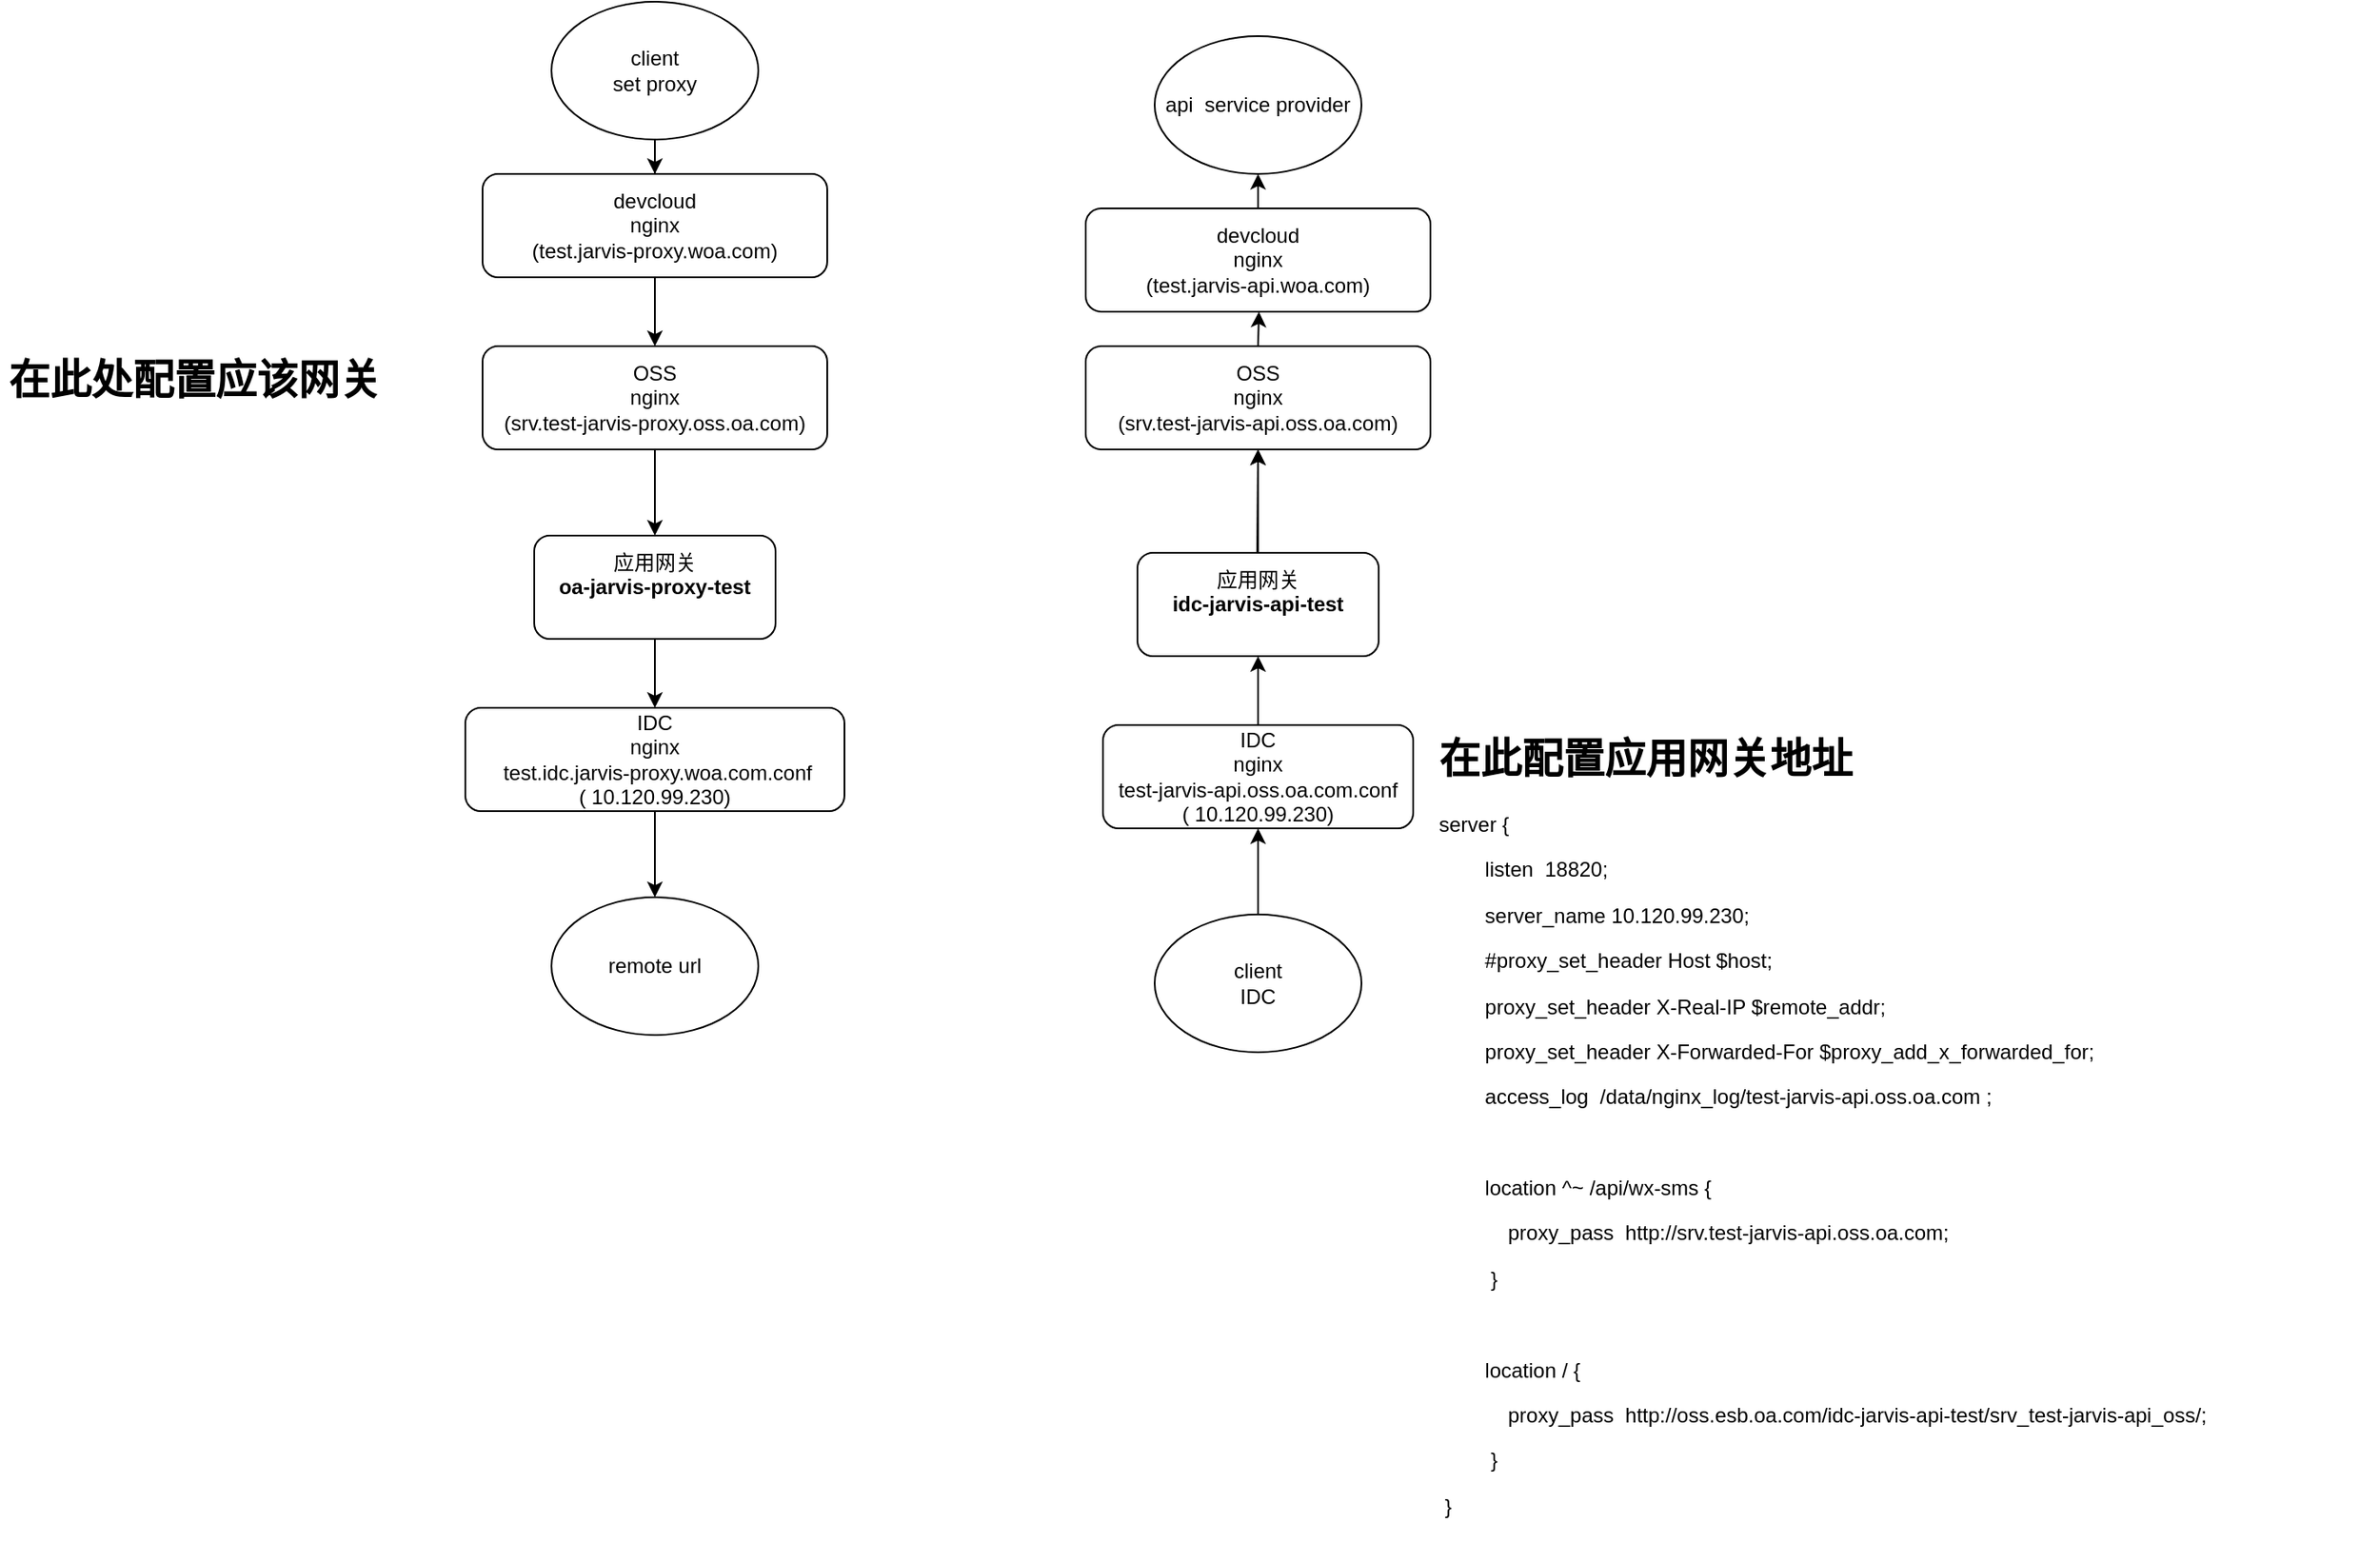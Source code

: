 <mxfile version="14.1.1" type="github">
  <diagram id="sFC7ib0hbQHlUzepaFrl" name="Page-1">
    <mxGraphModel dx="2249" dy="794" grid="1" gridSize="10" guides="1" tooltips="1" connect="1" arrows="1" fold="1" page="1" pageScale="1" pageWidth="827" pageHeight="1169" math="0" shadow="0">
      <root>
        <mxCell id="0" />
        <mxCell id="1" parent="0" />
        <mxCell id="syAo4eth4rngss6gyYjt-18" value="" style="edgeStyle=orthogonalEdgeStyle;rounded=0;orthogonalLoop=1;jettySize=auto;html=1;" edge="1" parent="1" source="syAo4eth4rngss6gyYjt-19">
          <mxGeometry relative="1" as="geometry">
            <mxPoint x="660" y="230" as="sourcePoint" />
            <mxPoint x="660" y="130" as="targetPoint" />
          </mxGeometry>
        </mxCell>
        <mxCell id="syAo4eth4rngss6gyYjt-2" value="OSS&lt;br&gt;nginx&lt;br&gt;(srv.test-jarvis-api.oss.oa.com)" style="rounded=1;whiteSpace=wrap;html=1;" vertex="1" parent="1">
          <mxGeometry x="560" y="230" width="200" height="60" as="geometry" />
        </mxCell>
        <mxCell id="syAo4eth4rngss6gyYjt-16" value="" style="edgeStyle=orthogonalEdgeStyle;rounded=0;orthogonalLoop=1;jettySize=auto;html=1;" edge="1" parent="1" source="syAo4eth4rngss6gyYjt-3" target="syAo4eth4rngss6gyYjt-2">
          <mxGeometry relative="1" as="geometry" />
        </mxCell>
        <mxCell id="syAo4eth4rngss6gyYjt-3" value="应用网关&lt;br&gt;&lt;b&gt;idc-jarvis-api-test&lt;br&gt;&lt;br&gt;&lt;/b&gt;" style="rounded=1;whiteSpace=wrap;html=1;" vertex="1" parent="1">
          <mxGeometry x="590" y="350" width="140" height="60" as="geometry" />
        </mxCell>
        <mxCell id="syAo4eth4rngss6gyYjt-4" value="IDC&lt;br&gt;nginx&lt;br&gt;test-jarvis-api.oss.oa.com.conf&lt;br&gt;(&amp;nbsp;10.120.99.230)" style="rounded=1;whiteSpace=wrap;html=1;" vertex="1" parent="1">
          <mxGeometry x="570" y="450" width="180" height="60" as="geometry" />
        </mxCell>
        <mxCell id="syAo4eth4rngss6gyYjt-5" value="remote url" style="ellipse;whiteSpace=wrap;html=1;" vertex="1" parent="1">
          <mxGeometry x="250" y="550" width="120" height="80" as="geometry" />
        </mxCell>
        <mxCell id="syAo4eth4rngss6gyYjt-31" value="" style="edgeStyle=orthogonalEdgeStyle;rounded=0;orthogonalLoop=1;jettySize=auto;html=1;" edge="1" parent="1" source="syAo4eth4rngss6gyYjt-6" target="syAo4eth4rngss6gyYjt-23">
          <mxGeometry relative="1" as="geometry" />
        </mxCell>
        <mxCell id="syAo4eth4rngss6gyYjt-6" value="client &lt;br&gt;set proxy" style="ellipse;whiteSpace=wrap;html=1;" vertex="1" parent="1">
          <mxGeometry x="250" y="30" width="120" height="80" as="geometry" />
        </mxCell>
        <mxCell id="syAo4eth4rngss6gyYjt-33" value="" style="edgeStyle=orthogonalEdgeStyle;rounded=0;orthogonalLoop=1;jettySize=auto;html=1;" edge="1" parent="1" source="syAo4eth4rngss6gyYjt-7" target="syAo4eth4rngss6gyYjt-21">
          <mxGeometry relative="1" as="geometry" />
        </mxCell>
        <mxCell id="syAo4eth4rngss6gyYjt-7" value="OSS&lt;br&gt;nginx&lt;br&gt;(srv.test-jarvis-proxy.oss.oa.com)" style="rounded=1;whiteSpace=wrap;html=1;" vertex="1" parent="1">
          <mxGeometry x="210" y="230" width="200" height="60" as="geometry" />
        </mxCell>
        <mxCell id="syAo4eth4rngss6gyYjt-9" value="client&lt;br&gt;IDC" style="ellipse;whiteSpace=wrap;html=1;" vertex="1" parent="1">
          <mxGeometry x="600" y="560" width="120" height="80" as="geometry" />
        </mxCell>
        <mxCell id="syAo4eth4rngss6gyYjt-10" value="api&amp;nbsp; service provider" style="ellipse;whiteSpace=wrap;html=1;" vertex="1" parent="1">
          <mxGeometry x="600" y="50" width="120" height="80" as="geometry" />
        </mxCell>
        <mxCell id="syAo4eth4rngss6gyYjt-11" value="" style="endArrow=classic;html=1;entryX=0.5;entryY=1;entryDx=0;entryDy=0;" edge="1" parent="1" source="syAo4eth4rngss6gyYjt-9" target="syAo4eth4rngss6gyYjt-4">
          <mxGeometry width="50" height="50" relative="1" as="geometry">
            <mxPoint x="640" y="310" as="sourcePoint" />
            <mxPoint x="690" y="260" as="targetPoint" />
          </mxGeometry>
        </mxCell>
        <mxCell id="syAo4eth4rngss6gyYjt-13" value="&lt;h1&gt;在此配置应用网关地址&lt;/h1&gt;&lt;p&gt;server {&amp;nbsp;&lt;/p&gt;&lt;p&gt;&amp;nbsp; &amp;nbsp; &amp;nbsp; &amp;nbsp; listen&amp;nbsp; 18820;&lt;/p&gt;&lt;p&gt;&amp;nbsp; &amp;nbsp; &amp;nbsp; &amp;nbsp; server_name 10.120.99.230;&lt;/p&gt;&lt;p&gt;&amp;nbsp; &amp;nbsp; &amp;nbsp; &amp;nbsp; #proxy_set_header Host $host;&lt;/p&gt;&lt;p&gt;&amp;nbsp; &amp;nbsp; &amp;nbsp; &amp;nbsp; proxy_set_header X-Real-IP $remote_addr;&lt;/p&gt;&lt;p&gt;&amp;nbsp; &amp;nbsp; &amp;nbsp; &amp;nbsp; proxy_set_header X-Forwarded-For $proxy_add_x_forwarded_for;&amp;nbsp; &amp;nbsp;&amp;nbsp;&lt;/p&gt;&lt;p&gt;&amp;nbsp; &amp;nbsp; &amp;nbsp; &amp;nbsp; access_log&amp;nbsp; /data/nginx_log/test-jarvis-api.oss.oa.com ;&amp;nbsp;&lt;/p&gt;&lt;p&gt;&lt;br&gt;&lt;/p&gt;&lt;p&gt;&amp;nbsp; &amp;nbsp; &amp;nbsp; &amp;nbsp; location ^~ /api/wx-sms {&amp;nbsp;&lt;/p&gt;&lt;p&gt;&amp;nbsp; &amp;nbsp; &amp;nbsp; &amp;nbsp; &amp;nbsp; &amp;nbsp; proxy_pass&amp;nbsp; http://srv.test-jarvis-api.oss.oa.com;&amp;nbsp;&lt;/p&gt;&lt;p&gt;&amp;nbsp; &amp;nbsp; &amp;nbsp; &amp;nbsp; &amp;nbsp;}&amp;nbsp;&lt;/p&gt;&lt;p&gt;&lt;br&gt;&lt;/p&gt;&lt;p&gt;&amp;nbsp; &amp;nbsp; &amp;nbsp; &amp;nbsp; location / {&amp;nbsp;&lt;/p&gt;&lt;p&gt;&amp;nbsp; &amp;nbsp; &amp;nbsp; &amp;nbsp; &amp;nbsp; &amp;nbsp; proxy_pass&amp;nbsp; http://oss.esb.oa.com/idc-jarvis-api-test/srv_test-jarvis-api_oss/;&amp;nbsp;&lt;/p&gt;&lt;p&gt;&amp;nbsp; &amp;nbsp; &amp;nbsp; &amp;nbsp; &amp;nbsp;}&amp;nbsp;&lt;/p&gt;&lt;p&gt;&amp;nbsp;}&amp;nbsp;&lt;/p&gt;" style="text;html=1;strokeColor=none;fillColor=none;spacing=5;spacingTop=-20;whiteSpace=wrap;overflow=hidden;rounded=0;" vertex="1" parent="1">
          <mxGeometry x="760" y="450" width="550" height="485" as="geometry" />
        </mxCell>
        <mxCell id="syAo4eth4rngss6gyYjt-14" value="" style="endArrow=classic;html=1;exitX=0.5;exitY=0;exitDx=0;exitDy=0;entryX=0.5;entryY=1;entryDx=0;entryDy=0;" edge="1" parent="1" source="syAo4eth4rngss6gyYjt-4" target="syAo4eth4rngss6gyYjt-3">
          <mxGeometry width="50" height="50" relative="1" as="geometry">
            <mxPoint x="640" y="520" as="sourcePoint" />
            <mxPoint x="690" y="470" as="targetPoint" />
          </mxGeometry>
        </mxCell>
        <mxCell id="syAo4eth4rngss6gyYjt-15" value="" style="endArrow=classic;html=1;exitX=0.5;exitY=0;exitDx=0;exitDy=0;entryX=0.5;entryY=1;entryDx=0;entryDy=0;" edge="1" parent="1" target="syAo4eth4rngss6gyYjt-2">
          <mxGeometry width="50" height="50" relative="1" as="geometry">
            <mxPoint x="659.5" y="350" as="sourcePoint" />
            <mxPoint x="659.5" y="310" as="targetPoint" />
          </mxGeometry>
        </mxCell>
        <mxCell id="syAo4eth4rngss6gyYjt-19" value="devcloud&lt;br&gt;nginx&lt;br&gt;(test.jarvis-api.woa.com)" style="rounded=1;whiteSpace=wrap;html=1;" vertex="1" parent="1">
          <mxGeometry x="560" y="150" width="200" height="60" as="geometry" />
        </mxCell>
        <mxCell id="syAo4eth4rngss6gyYjt-20" value="" style="edgeStyle=orthogonalEdgeStyle;rounded=0;orthogonalLoop=1;jettySize=auto;html=1;" edge="1" parent="1" target="syAo4eth4rngss6gyYjt-19">
          <mxGeometry relative="1" as="geometry">
            <mxPoint x="660" y="230" as="sourcePoint" />
            <mxPoint x="660" y="130" as="targetPoint" />
          </mxGeometry>
        </mxCell>
        <mxCell id="syAo4eth4rngss6gyYjt-34" value="" style="edgeStyle=orthogonalEdgeStyle;rounded=0;orthogonalLoop=1;jettySize=auto;html=1;" edge="1" parent="1" source="syAo4eth4rngss6gyYjt-21" target="syAo4eth4rngss6gyYjt-22">
          <mxGeometry relative="1" as="geometry" />
        </mxCell>
        <mxCell id="syAo4eth4rngss6gyYjt-21" value="应用网关&lt;br&gt;&lt;b&gt;oa-jarvis-proxy-test&lt;br&gt;&lt;br&gt;&lt;/b&gt;" style="rounded=1;whiteSpace=wrap;html=1;" vertex="1" parent="1">
          <mxGeometry x="240" y="340" width="140" height="60" as="geometry" />
        </mxCell>
        <mxCell id="syAo4eth4rngss6gyYjt-35" value="" style="edgeStyle=orthogonalEdgeStyle;rounded=0;orthogonalLoop=1;jettySize=auto;html=1;" edge="1" parent="1" source="syAo4eth4rngss6gyYjt-22" target="syAo4eth4rngss6gyYjt-5">
          <mxGeometry relative="1" as="geometry" />
        </mxCell>
        <mxCell id="syAo4eth4rngss6gyYjt-22" value="IDC&lt;br&gt;nginx&lt;br&gt;&amp;nbsp;test.idc.jarvis-proxy.woa.com.conf&lt;br&gt;(&amp;nbsp;10.120.99.230)" style="rounded=1;whiteSpace=wrap;html=1;" vertex="1" parent="1">
          <mxGeometry x="200" y="440" width="220" height="60" as="geometry" />
        </mxCell>
        <mxCell id="syAo4eth4rngss6gyYjt-32" value="" style="edgeStyle=orthogonalEdgeStyle;rounded=0;orthogonalLoop=1;jettySize=auto;html=1;" edge="1" parent="1" source="syAo4eth4rngss6gyYjt-23" target="syAo4eth4rngss6gyYjt-7">
          <mxGeometry relative="1" as="geometry" />
        </mxCell>
        <mxCell id="syAo4eth4rngss6gyYjt-23" value="devcloud&lt;br&gt;nginx&lt;br&gt;(test.jarvis-proxy.woa.com)" style="rounded=1;whiteSpace=wrap;html=1;" vertex="1" parent="1">
          <mxGeometry x="210" y="130" width="200" height="60" as="geometry" />
        </mxCell>
        <mxCell id="syAo4eth4rngss6gyYjt-24" value="&lt;h1&gt;在此处配置应该网关&lt;/h1&gt;&lt;p&gt;&lt;br&gt;&lt;/p&gt;" style="text;html=1;strokeColor=none;fillColor=none;spacing=5;spacingTop=-20;whiteSpace=wrap;overflow=hidden;rounded=0;" vertex="1" parent="1">
          <mxGeometry x="-70" y="230" width="270" height="120" as="geometry" />
        </mxCell>
      </root>
    </mxGraphModel>
  </diagram>
</mxfile>
